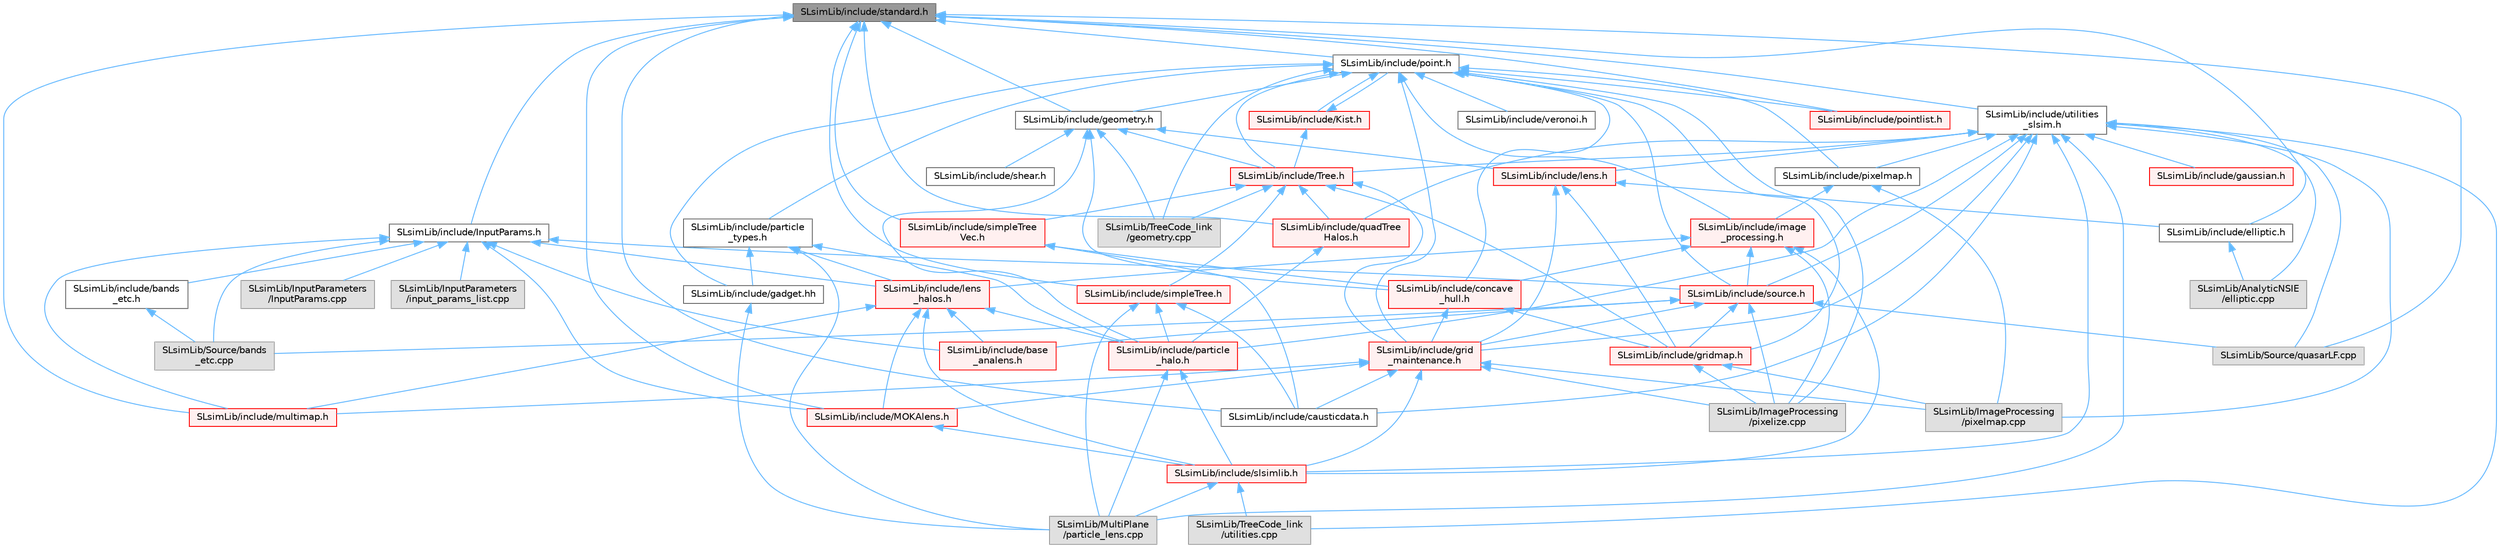 digraph "SLsimLib/include/standard.h"
{
 // LATEX_PDF_SIZE
  bgcolor="transparent";
  edge [fontname=Helvetica,fontsize=10,labelfontname=Helvetica,labelfontsize=10];
  node [fontname=Helvetica,fontsize=10,shape=box,height=0.2,width=0.4];
  Node1 [id="Node000001",label="SLsimLib/include/standard.h",height=0.2,width=0.4,color="gray40", fillcolor="grey60", style="filled", fontcolor="black",tooltip=" "];
  Node1 -> Node2 [id="edge116_Node000001_Node000002",dir="back",color="steelblue1",style="solid",tooltip=" "];
  Node2 [id="Node000002",label="SLsimLib/Source/quasarLF.cpp",height=0.2,width=0.4,color="grey60", fillcolor="#E0E0E0", style="filled",tooltip=" "];
  Node1 -> Node3 [id="edge117_Node000001_Node000003",dir="back",color="steelblue1",style="solid",tooltip=" "];
  Node3 [id="Node000003",label="SLsimLib/include/InputParams.h",height=0.2,width=0.4,color="grey40", fillcolor="white", style="filled",URL="$_input_params_8h.html",tooltip=" "];
  Node3 -> Node4 [id="edge118_Node000003_Node000004",dir="back",color="steelblue1",style="solid",tooltip=" "];
  Node4 [id="Node000004",label="SLsimLib/InputParameters\l/InputParams.cpp",height=0.2,width=0.4,color="grey60", fillcolor="#E0E0E0", style="filled",tooltip=" "];
  Node3 -> Node5 [id="edge119_Node000003_Node000005",dir="back",color="steelblue1",style="solid",tooltip=" "];
  Node5 [id="Node000005",label="SLsimLib/InputParameters\l/input_params_list.cpp",height=0.2,width=0.4,color="grey60", fillcolor="#E0E0E0", style="filled",tooltip=" "];
  Node3 -> Node6 [id="edge120_Node000003_Node000006",dir="back",color="steelblue1",style="solid",tooltip=" "];
  Node6 [id="Node000006",label="SLsimLib/Source/bands\l_etc.cpp",height=0.2,width=0.4,color="grey60", fillcolor="#E0E0E0", style="filled",tooltip=" "];
  Node3 -> Node7 [id="edge121_Node000003_Node000007",dir="back",color="steelblue1",style="solid",tooltip=" "];
  Node7 [id="Node000007",label="SLsimLib/include/MOKAlens.h",height=0.2,width=0.4,color="red", fillcolor="#FFF0F0", style="filled",URL="$_m_o_k_alens_8h_source.html",tooltip=" "];
  Node7 -> Node10 [id="edge122_Node000007_Node000010",dir="back",color="steelblue1",style="solid",tooltip=" "];
  Node10 [id="Node000010",label="SLsimLib/include/slsimlib.h",height=0.2,width=0.4,color="red", fillcolor="#FFF0F0", style="filled",URL="$slsimlib_8h.html",tooltip="Master header file for all routines in SLsimLib. Should be the only header file that needs to be incl..."];
  Node10 -> Node15 [id="edge123_Node000010_Node000015",dir="back",color="steelblue1",style="solid",tooltip=" "];
  Node15 [id="Node000015",label="SLsimLib/MultiPlane\l/particle_lens.cpp",height=0.2,width=0.4,color="grey60", fillcolor="#E0E0E0", style="filled",tooltip=" "];
  Node10 -> Node36 [id="edge124_Node000010_Node000036",dir="back",color="steelblue1",style="solid",tooltip=" "];
  Node36 [id="Node000036",label="SLsimLib/TreeCode_link\l/utilities.cpp",height=0.2,width=0.4,color="grey60", fillcolor="#E0E0E0", style="filled",tooltip=" "];
  Node3 -> Node37 [id="edge125_Node000003_Node000037",dir="back",color="steelblue1",style="solid",tooltip=" "];
  Node37 [id="Node000037",label="SLsimLib/include/bands\l_etc.h",height=0.2,width=0.4,color="grey40", fillcolor="white", style="filled",URL="$bands__etc_8h_source.html",tooltip=" "];
  Node37 -> Node6 [id="edge126_Node000037_Node000006",dir="back",color="steelblue1",style="solid",tooltip=" "];
  Node3 -> Node38 [id="edge127_Node000003_Node000038",dir="back",color="steelblue1",style="solid",tooltip=" "];
  Node38 [id="Node000038",label="SLsimLib/include/base\l_analens.h",height=0.2,width=0.4,color="red", fillcolor="#FFF0F0", style="filled",URL="$base__analens_8h_source.html",tooltip=" "];
  Node3 -> Node49 [id="edge128_Node000003_Node000049",dir="back",color="steelblue1",style="solid",tooltip=" "];
  Node49 [id="Node000049",label="SLsimLib/include/lens\l_halos.h",height=0.2,width=0.4,color="red", fillcolor="#FFF0F0", style="filled",URL="$lens__halos_8h_source.html",tooltip=" "];
  Node49 -> Node7 [id="edge129_Node000049_Node000007",dir="back",color="steelblue1",style="solid",tooltip=" "];
  Node49 -> Node38 [id="edge130_Node000049_Node000038",dir="back",color="steelblue1",style="solid",tooltip=" "];
  Node49 -> Node57 [id="edge131_Node000049_Node000057",dir="back",color="steelblue1",style="solid",tooltip=" "];
  Node57 [id="Node000057",label="SLsimLib/include/multimap.h",height=0.2,width=0.4,color="red", fillcolor="#FFF0F0", style="filled",URL="$multimap_8h_source.html",tooltip=" "];
  Node49 -> Node58 [id="edge132_Node000049_Node000058",dir="back",color="steelblue1",style="solid",tooltip=" "];
  Node58 [id="Node000058",label="SLsimLib/include/particle\l_halo.h",height=0.2,width=0.4,color="red", fillcolor="#FFF0F0", style="filled",URL="$particle__halo_8h_source.html",tooltip=" "];
  Node58 -> Node15 [id="edge133_Node000058_Node000015",dir="back",color="steelblue1",style="solid",tooltip=" "];
  Node58 -> Node10 [id="edge134_Node000058_Node000010",dir="back",color="steelblue1",style="solid",tooltip=" "];
  Node49 -> Node10 [id="edge135_Node000049_Node000010",dir="back",color="steelblue1",style="solid",tooltip=" "];
  Node3 -> Node57 [id="edge136_Node000003_Node000057",dir="back",color="steelblue1",style="solid",tooltip=" "];
  Node3 -> Node75 [id="edge137_Node000003_Node000075",dir="back",color="steelblue1",style="solid",tooltip=" "];
  Node75 [id="Node000075",label="SLsimLib/include/source.h",height=0.2,width=0.4,color="red", fillcolor="#FFF0F0", style="filled",URL="$source_8h_source.html",tooltip=" "];
  Node75 -> Node68 [id="edge138_Node000075_Node000068",dir="back",color="steelblue1",style="solid",tooltip=" "];
  Node68 [id="Node000068",label="SLsimLib/ImageProcessing\l/pixelize.cpp",height=0.2,width=0.4,color="grey60", fillcolor="#E0E0E0", style="filled",tooltip=" "];
  Node75 -> Node6 [id="edge139_Node000075_Node000006",dir="back",color="steelblue1",style="solid",tooltip=" "];
  Node75 -> Node2 [id="edge140_Node000075_Node000002",dir="back",color="steelblue1",style="solid",tooltip=" "];
  Node75 -> Node38 [id="edge141_Node000075_Node000038",dir="back",color="steelblue1",style="solid",tooltip=" "];
  Node75 -> Node67 [id="edge142_Node000075_Node000067",dir="back",color="steelblue1",style="solid",tooltip=" "];
  Node67 [id="Node000067",label="SLsimLib/include/grid\l_maintenance.h",height=0.2,width=0.4,color="red", fillcolor="#FFF0F0", style="filled",URL="$grid__maintenance_8h_source.html",tooltip=" "];
  Node67 -> Node68 [id="edge143_Node000067_Node000068",dir="back",color="steelblue1",style="solid",tooltip=" "];
  Node67 -> Node69 [id="edge144_Node000067_Node000069",dir="back",color="steelblue1",style="solid",tooltip=" "];
  Node69 [id="Node000069",label="SLsimLib/ImageProcessing\l/pixelmap.cpp",height=0.2,width=0.4,color="grey60", fillcolor="#E0E0E0", style="filled",tooltip=" "];
  Node67 -> Node7 [id="edge145_Node000067_Node000007",dir="back",color="steelblue1",style="solid",tooltip=" "];
  Node67 -> Node70 [id="edge146_Node000067_Node000070",dir="back",color="steelblue1",style="solid",tooltip=" "];
  Node70 [id="Node000070",label="SLsimLib/include/causticdata.h",height=0.2,width=0.4,color="grey40", fillcolor="white", style="filled",URL="$causticdata_8h_source.html",tooltip=" "];
  Node67 -> Node57 [id="edge147_Node000067_Node000057",dir="back",color="steelblue1",style="solid",tooltip=" "];
  Node67 -> Node10 [id="edge148_Node000067_Node000010",dir="back",color="steelblue1",style="solid",tooltip=" "];
  Node75 -> Node73 [id="edge149_Node000075_Node000073",dir="back",color="steelblue1",style="solid",tooltip=" "];
  Node73 [id="Node000073",label="SLsimLib/include/gridmap.h",height=0.2,width=0.4,color="red", fillcolor="#FFF0F0", style="filled",URL="$gridmap_8h_source.html",tooltip=" "];
  Node73 -> Node68 [id="edge150_Node000073_Node000068",dir="back",color="steelblue1",style="solid",tooltip=" "];
  Node73 -> Node69 [id="edge151_Node000073_Node000069",dir="back",color="steelblue1",style="solid",tooltip=" "];
  Node1 -> Node7 [id="edge152_Node000001_Node000007",dir="back",color="steelblue1",style="solid",tooltip=" "];
  Node1 -> Node70 [id="edge153_Node000001_Node000070",dir="back",color="steelblue1",style="solid",tooltip=" "];
  Node1 -> Node65 [id="edge154_Node000001_Node000065",dir="back",color="steelblue1",style="solid",tooltip=" "];
  Node65 [id="Node000065",label="SLsimLib/include/elliptic.h",height=0.2,width=0.4,color="grey40", fillcolor="white", style="filled",URL="$elliptic_8h_source.html",tooltip=" "];
  Node65 -> Node66 [id="edge155_Node000065_Node000066",dir="back",color="steelblue1",style="solid",tooltip=" "];
  Node66 [id="Node000066",label="SLsimLib/AnalyticNSIE\l/elliptic.cpp",height=0.2,width=0.4,color="grey60", fillcolor="#E0E0E0", style="filled",tooltip=" "];
  Node1 -> Node86 [id="edge156_Node000001_Node000086",dir="back",color="steelblue1",style="solid",tooltip=" "];
  Node86 [id="Node000086",label="SLsimLib/include/geometry.h",height=0.2,width=0.4,color="grey40", fillcolor="white", style="filled",URL="$geometry_8h_source.html",tooltip=" "];
  Node86 -> Node87 [id="edge157_Node000086_Node000087",dir="back",color="steelblue1",style="solid",tooltip=" "];
  Node87 [id="Node000087",label="SLsimLib/TreeCode_link\l/geometry.cpp",height=0.2,width=0.4,color="grey60", fillcolor="#E0E0E0", style="filled",tooltip=" "];
  Node86 -> Node88 [id="edge158_Node000086_Node000088",dir="back",color="steelblue1",style="solid",tooltip=" "];
  Node88 [id="Node000088",label="SLsimLib/include/Tree.h",height=0.2,width=0.4,color="red", fillcolor="#FFF0F0", style="filled",URL="$_tree_8h_source.html",tooltip=" "];
  Node88 -> Node87 [id="edge159_Node000088_Node000087",dir="back",color="steelblue1",style="solid",tooltip=" "];
  Node88 -> Node67 [id="edge160_Node000088_Node000067",dir="back",color="steelblue1",style="solid",tooltip=" "];
  Node88 -> Node73 [id="edge161_Node000088_Node000073",dir="back",color="steelblue1",style="solid",tooltip=" "];
  Node88 -> Node98 [id="edge162_Node000088_Node000098",dir="back",color="steelblue1",style="solid",tooltip=" "];
  Node98 [id="Node000098",label="SLsimLib/include/quadTree\lHalos.h",height=0.2,width=0.4,color="red", fillcolor="#FFF0F0", style="filled",URL="$quad_tree_halos_8h_source.html",tooltip=" "];
  Node98 -> Node58 [id="edge163_Node000098_Node000058",dir="back",color="steelblue1",style="solid",tooltip=" "];
  Node88 -> Node99 [id="edge164_Node000088_Node000099",dir="back",color="steelblue1",style="solid",tooltip=" "];
  Node99 [id="Node000099",label="SLsimLib/include/simpleTree.h",height=0.2,width=0.4,color="red", fillcolor="#FFF0F0", style="filled",URL="$simple_tree_8h_source.html",tooltip=" "];
  Node99 -> Node15 [id="edge165_Node000099_Node000015",dir="back",color="steelblue1",style="solid",tooltip=" "];
  Node99 -> Node70 [id="edge166_Node000099_Node000070",dir="back",color="steelblue1",style="solid",tooltip=" "];
  Node99 -> Node58 [id="edge167_Node000099_Node000058",dir="back",color="steelblue1",style="solid",tooltip=" "];
  Node88 -> Node100 [id="edge168_Node000088_Node000100",dir="back",color="steelblue1",style="solid",tooltip=" "];
  Node100 [id="Node000100",label="SLsimLib/include/simpleTree\lVec.h",height=0.2,width=0.4,color="red", fillcolor="#FFF0F0", style="filled",URL="$simple_tree_vec_8h_source.html",tooltip=" "];
  Node100 -> Node70 [id="edge169_Node000100_Node000070",dir="back",color="steelblue1",style="solid",tooltip=" "];
  Node100 -> Node94 [id="edge170_Node000100_Node000094",dir="back",color="steelblue1",style="solid",tooltip=" "];
  Node94 [id="Node000094",label="SLsimLib/include/concave\l_hull.h",height=0.2,width=0.4,color="red", fillcolor="#FFF0F0", style="filled",URL="$concave__hull_8h_source.html",tooltip=" "];
  Node94 -> Node67 [id="edge171_Node000094_Node000067",dir="back",color="steelblue1",style="solid",tooltip=" "];
  Node94 -> Node73 [id="edge172_Node000094_Node000073",dir="back",color="steelblue1",style="solid",tooltip=" "];
  Node86 -> Node94 [id="edge173_Node000086_Node000094",dir="back",color="steelblue1",style="solid",tooltip=" "];
  Node86 -> Node63 [id="edge174_Node000086_Node000063",dir="back",color="steelblue1",style="solid",tooltip=" "];
  Node63 [id="Node000063",label="SLsimLib/include/lens.h",height=0.2,width=0.4,color="red", fillcolor="#FFF0F0", style="filled",URL="$lens_8h_source.html",tooltip=" "];
  Node63 -> Node65 [id="edge175_Node000063_Node000065",dir="back",color="steelblue1",style="solid",tooltip=" "];
  Node63 -> Node67 [id="edge176_Node000063_Node000067",dir="back",color="steelblue1",style="solid",tooltip=" "];
  Node63 -> Node73 [id="edge177_Node000063_Node000073",dir="back",color="steelblue1",style="solid",tooltip=" "];
  Node86 -> Node58 [id="edge178_Node000086_Node000058",dir="back",color="steelblue1",style="solid",tooltip=" "];
  Node86 -> Node102 [id="edge179_Node000086_Node000102",dir="back",color="steelblue1",style="solid",tooltip=" "];
  Node102 [id="Node000102",label="SLsimLib/include/shear.h",height=0.2,width=0.4,color="grey40", fillcolor="white", style="filled",URL="$shear_8h_source.html",tooltip=" "];
  Node1 -> Node57 [id="edge180_Node000001_Node000057",dir="back",color="steelblue1",style="solid",tooltip=" "];
  Node1 -> Node103 [id="edge181_Node000001_Node000103",dir="back",color="steelblue1",style="solid",tooltip=" "];
  Node103 [id="Node000103",label="SLsimLib/include/point.h",height=0.2,width=0.4,color="grey40", fillcolor="white", style="filled",URL="$point_8h_source.html",tooltip=" "];
  Node103 -> Node68 [id="edge182_Node000103_Node000068",dir="back",color="steelblue1",style="solid",tooltip=" "];
  Node103 -> Node87 [id="edge183_Node000103_Node000087",dir="back",color="steelblue1",style="solid",tooltip=" "];
  Node103 -> Node104 [id="edge184_Node000103_Node000104",dir="back",color="steelblue1",style="solid",tooltip=" "];
  Node104 [id="Node000104",label="SLsimLib/include/Kist.h",height=0.2,width=0.4,color="red", fillcolor="#FFF0F0", style="filled",URL="$_kist_8h_source.html",tooltip=" "];
  Node104 -> Node88 [id="edge185_Node000104_Node000088",dir="back",color="steelblue1",style="solid",tooltip=" "];
  Node104 -> Node103 [id="edge186_Node000104_Node000103",dir="back",color="steelblue1",style="solid",tooltip=" "];
  Node103 -> Node88 [id="edge187_Node000103_Node000088",dir="back",color="steelblue1",style="solid",tooltip=" "];
  Node103 -> Node94 [id="edge188_Node000103_Node000094",dir="back",color="steelblue1",style="solid",tooltip=" "];
  Node103 -> Node105 [id="edge189_Node000103_Node000105",dir="back",color="steelblue1",style="solid",tooltip=" "];
  Node105 [id="Node000105",label="SLsimLib/include/gadget.hh",height=0.2,width=0.4,color="grey40", fillcolor="white", style="filled",URL="$gadget_8hh_source.html",tooltip=" "];
  Node105 -> Node15 [id="edge190_Node000105_Node000015",dir="back",color="steelblue1",style="solid",tooltip=" "];
  Node103 -> Node86 [id="edge191_Node000103_Node000086",dir="back",color="steelblue1",style="solid",tooltip=" "];
  Node103 -> Node67 [id="edge192_Node000103_Node000067",dir="back",color="steelblue1",style="solid",tooltip=" "];
  Node103 -> Node73 [id="edge193_Node000103_Node000073",dir="back",color="steelblue1",style="solid",tooltip=" "];
  Node103 -> Node93 [id="edge194_Node000103_Node000093",dir="back",color="steelblue1",style="solid",tooltip=" "];
  Node93 [id="Node000093",label="SLsimLib/include/image\l_processing.h",height=0.2,width=0.4,color="red", fillcolor="#FFF0F0", style="filled",URL="$image__processing_8h_source.html",tooltip=" "];
  Node93 -> Node68 [id="edge195_Node000093_Node000068",dir="back",color="steelblue1",style="solid",tooltip=" "];
  Node93 -> Node94 [id="edge196_Node000093_Node000094",dir="back",color="steelblue1",style="solid",tooltip=" "];
  Node93 -> Node49 [id="edge197_Node000093_Node000049",dir="back",color="steelblue1",style="solid",tooltip=" "];
  Node93 -> Node10 [id="edge198_Node000093_Node000010",dir="back",color="steelblue1",style="solid",tooltip=" "];
  Node93 -> Node75 [id="edge199_Node000093_Node000075",dir="back",color="steelblue1",style="solid",tooltip=" "];
  Node103 -> Node106 [id="edge200_Node000103_Node000106",dir="back",color="steelblue1",style="solid",tooltip=" "];
  Node106 [id="Node000106",label="SLsimLib/include/particle\l_types.h",height=0.2,width=0.4,color="grey40", fillcolor="white", style="filled",URL="$particle__types_8h.html",tooltip=" "];
  Node106 -> Node15 [id="edge201_Node000106_Node000015",dir="back",color="steelblue1",style="solid",tooltip=" "];
  Node106 -> Node105 [id="edge202_Node000106_Node000105",dir="back",color="steelblue1",style="solid",tooltip=" "];
  Node106 -> Node49 [id="edge203_Node000106_Node000049",dir="back",color="steelblue1",style="solid",tooltip=" "];
  Node106 -> Node58 [id="edge204_Node000106_Node000058",dir="back",color="steelblue1",style="solid",tooltip=" "];
  Node103 -> Node92 [id="edge205_Node000103_Node000092",dir="back",color="steelblue1",style="solid",tooltip=" "];
  Node92 [id="Node000092",label="SLsimLib/include/pixelmap.h",height=0.2,width=0.4,color="grey40", fillcolor="white", style="filled",URL="$pixelmap_8h_source.html",tooltip=" "];
  Node92 -> Node69 [id="edge206_Node000092_Node000069",dir="back",color="steelblue1",style="solid",tooltip=" "];
  Node92 -> Node93 [id="edge207_Node000092_Node000093",dir="back",color="steelblue1",style="solid",tooltip=" "];
  Node103 -> Node107 [id="edge208_Node000103_Node000107",dir="back",color="steelblue1",style="solid",tooltip=" "];
  Node107 [id="Node000107",label="SLsimLib/include/pointlist.h",height=0.2,width=0.4,color="red", fillcolor="#FFF0F0", style="filled",URL="$pointlist_8h_source.html",tooltip=" "];
  Node103 -> Node75 [id="edge209_Node000103_Node000075",dir="back",color="steelblue1",style="solid",tooltip=" "];
  Node103 -> Node108 [id="edge210_Node000103_Node000108",dir="back",color="steelblue1",style="solid",tooltip=" "];
  Node108 [id="Node000108",label="SLsimLib/include/veronoi.h",height=0.2,width=0.4,color="grey40", fillcolor="white", style="filled",URL="$veronoi_8h_source.html",tooltip=" "];
  Node1 -> Node107 [id="edge211_Node000001_Node000107",dir="back",color="steelblue1",style="solid",tooltip=" "];
  Node1 -> Node98 [id="edge212_Node000001_Node000098",dir="back",color="steelblue1",style="solid",tooltip=" "];
  Node1 -> Node99 [id="edge213_Node000001_Node000099",dir="back",color="steelblue1",style="solid",tooltip=" "];
  Node1 -> Node100 [id="edge214_Node000001_Node000100",dir="back",color="steelblue1",style="solid",tooltip=" "];
  Node1 -> Node109 [id="edge215_Node000001_Node000109",dir="back",color="steelblue1",style="solid",tooltip=" "];
  Node109 [id="Node000109",label="SLsimLib/include/utilities\l_slsim.h",height=0.2,width=0.4,color="grey40", fillcolor="white", style="filled",URL="$utilities__slsim_8h_source.html",tooltip=" "];
  Node109 -> Node66 [id="edge216_Node000109_Node000066",dir="back",color="steelblue1",style="solid",tooltip=" "];
  Node109 -> Node69 [id="edge217_Node000109_Node000069",dir="back",color="steelblue1",style="solid",tooltip=" "];
  Node109 -> Node15 [id="edge218_Node000109_Node000015",dir="back",color="steelblue1",style="solid",tooltip=" "];
  Node109 -> Node2 [id="edge219_Node000109_Node000002",dir="back",color="steelblue1",style="solid",tooltip=" "];
  Node109 -> Node36 [id="edge220_Node000109_Node000036",dir="back",color="steelblue1",style="solid",tooltip=" "];
  Node109 -> Node88 [id="edge221_Node000109_Node000088",dir="back",color="steelblue1",style="solid",tooltip=" "];
  Node109 -> Node70 [id="edge222_Node000109_Node000070",dir="back",color="steelblue1",style="solid",tooltip=" "];
  Node109 -> Node110 [id="edge223_Node000109_Node000110",dir="back",color="steelblue1",style="solid",tooltip=" "];
  Node110 [id="Node000110",label="SLsimLib/include/gaussian.h",height=0.2,width=0.4,color="red", fillcolor="#FFF0F0", style="filled",URL="$gaussian_8h_source.html",tooltip=" "];
  Node109 -> Node67 [id="edge224_Node000109_Node000067",dir="back",color="steelblue1",style="solid",tooltip=" "];
  Node109 -> Node63 [id="edge225_Node000109_Node000063",dir="back",color="steelblue1",style="solid",tooltip=" "];
  Node109 -> Node58 [id="edge226_Node000109_Node000058",dir="back",color="steelblue1",style="solid",tooltip=" "];
  Node109 -> Node92 [id="edge227_Node000109_Node000092",dir="back",color="steelblue1",style="solid",tooltip=" "];
  Node109 -> Node98 [id="edge228_Node000109_Node000098",dir="back",color="steelblue1",style="solid",tooltip=" "];
  Node109 -> Node10 [id="edge229_Node000109_Node000010",dir="back",color="steelblue1",style="solid",tooltip=" "];
  Node109 -> Node75 [id="edge230_Node000109_Node000075",dir="back",color="steelblue1",style="solid",tooltip=" "];
}
